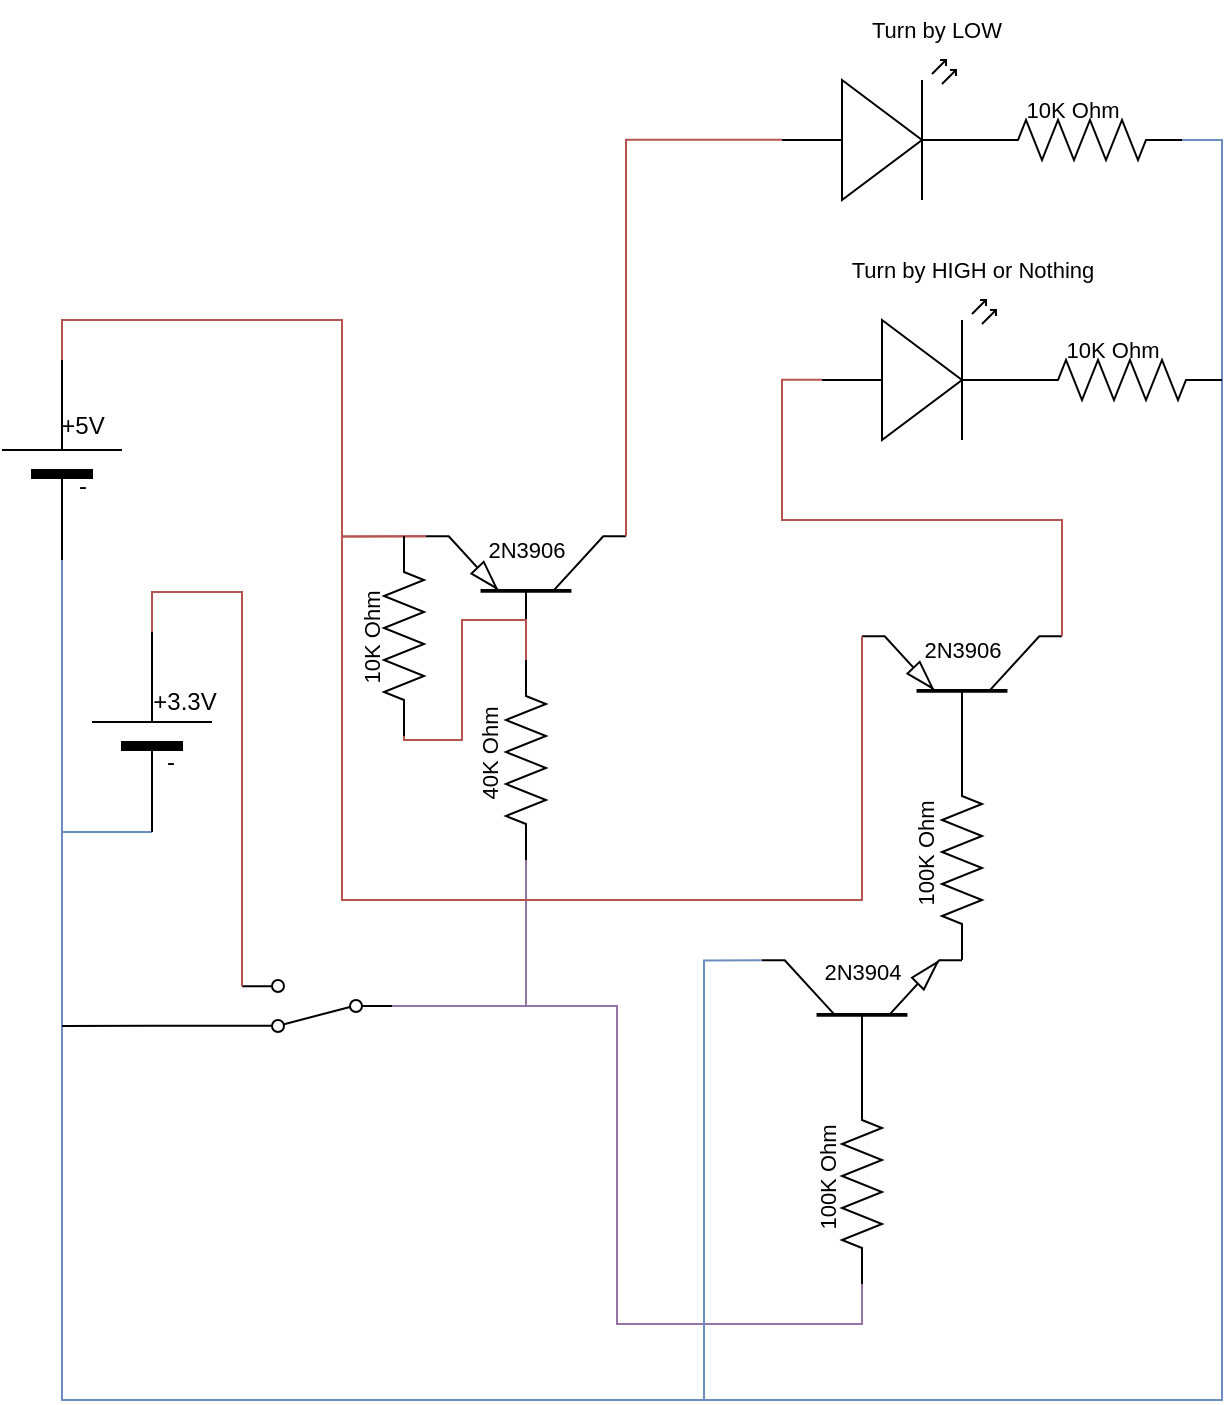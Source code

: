 <mxfile version="21.8.1" type="github">
  <diagram name="Página-1" id="NOYK7J07QxXe8avJ9VmI">
    <mxGraphModel dx="2026" dy="1111" grid="1" gridSize="10" guides="1" tooltips="1" connect="1" arrows="1" fold="1" page="1" pageScale="1" pageWidth="827" pageHeight="1169" math="0" shadow="0">
      <root>
        <mxCell id="0" />
        <mxCell id="1" parent="0" />
        <mxCell id="KZxnEmZPfIo_MnsrIYCo-1" value="" style="verticalLabelPosition=bottom;shadow=0;dashed=0;align=center;html=1;verticalAlign=top;shape=mxgraph.electrical.transistors.pnp_transistor_5;rotation=-90;" parent="1" vertex="1">
          <mxGeometry x="260" y="270" width="64" height="100" as="geometry" />
        </mxCell>
        <mxCell id="KZxnEmZPfIo_MnsrIYCo-3" value="" style="verticalLabelPosition=bottom;shadow=0;dashed=0;align=center;fillColor=strokeColor;html=1;verticalAlign=top;strokeWidth=1;shape=mxgraph.electrical.miscellaneous.monocell_battery;rotation=-90;" parent="1" vertex="1">
          <mxGeometry x="10" y="220" width="100" height="60" as="geometry" />
        </mxCell>
        <mxCell id="KZxnEmZPfIo_MnsrIYCo-4" value="+5V" style="text;html=1;align=center;verticalAlign=middle;resizable=0;points=[];autosize=1;strokeColor=none;fillColor=none;" parent="1" vertex="1">
          <mxGeometry x="45" y="218" width="50" height="30" as="geometry" />
        </mxCell>
        <mxCell id="KZxnEmZPfIo_MnsrIYCo-5" value="-" style="text;html=1;align=center;verticalAlign=middle;resizable=0;points=[];autosize=1;strokeColor=none;fillColor=none;" parent="1" vertex="1">
          <mxGeometry x="55" y="248" width="30" height="30" as="geometry" />
        </mxCell>
        <mxCell id="KZxnEmZPfIo_MnsrIYCo-7" style="edgeStyle=orthogonalEdgeStyle;shape=connector;rounded=0;orthogonalLoop=1;jettySize=auto;html=1;entryX=1;entryY=0;entryDx=0;entryDy=0;entryPerimeter=0;labelBackgroundColor=default;strokeColor=#b85450;align=center;verticalAlign=middle;fontFamily=Helvetica;fontSize=11;fontColor=default;endArrow=none;endFill=0;exitX=1;exitY=0.5;exitDx=0;exitDy=0;exitPerimeter=0;fillColor=#f8cecc;" parent="1" source="KZxnEmZPfIo_MnsrIYCo-3" target="KZxnEmZPfIo_MnsrIYCo-1" edge="1">
          <mxGeometry relative="1" as="geometry">
            <Array as="points">
              <mxPoint x="60" y="180" />
              <mxPoint x="200" y="180" />
              <mxPoint x="200" y="288" />
            </Array>
          </mxGeometry>
        </mxCell>
        <mxCell id="KZxnEmZPfIo_MnsrIYCo-8" value="" style="verticalLabelPosition=bottom;shadow=0;dashed=0;align=center;html=1;verticalAlign=top;shape=mxgraph.electrical.opto_electronics.led_2;pointerEvents=1;fontFamily=Helvetica;fontSize=11;fontColor=default;" parent="1" vertex="1">
          <mxGeometry x="420" y="50" width="100" height="70" as="geometry" />
        </mxCell>
        <mxCell id="KZxnEmZPfIo_MnsrIYCo-9" style="edgeStyle=orthogonalEdgeStyle;shape=connector;rounded=0;orthogonalLoop=1;jettySize=auto;html=1;exitX=1;exitY=1;exitDx=0;exitDy=0;exitPerimeter=0;entryX=0;entryY=0.57;entryDx=0;entryDy=0;entryPerimeter=0;labelBackgroundColor=default;strokeColor=#b85450;align=center;verticalAlign=middle;fontFamily=Helvetica;fontSize=11;fontColor=default;endArrow=none;endFill=0;fillColor=#f8cecc;" parent="1" source="KZxnEmZPfIo_MnsrIYCo-1" target="KZxnEmZPfIo_MnsrIYCo-8" edge="1">
          <mxGeometry relative="1" as="geometry" />
        </mxCell>
        <mxCell id="KZxnEmZPfIo_MnsrIYCo-10" value="" style="pointerEvents=1;verticalLabelPosition=bottom;shadow=0;dashed=0;align=center;html=1;verticalAlign=top;shape=mxgraph.electrical.resistors.resistor_2;fontFamily=Helvetica;fontSize=11;fontColor=default;" parent="1" vertex="1">
          <mxGeometry x="520" y="80" width="100" height="20" as="geometry" />
        </mxCell>
        <mxCell id="KZxnEmZPfIo_MnsrIYCo-11" value="10K Ohm" style="text;html=1;align=center;verticalAlign=middle;resizable=0;points=[];autosize=1;strokeColor=none;fillColor=none;fontSize=11;fontFamily=Helvetica;fontColor=default;" parent="1" vertex="1">
          <mxGeometry x="530" y="60" width="70" height="30" as="geometry" />
        </mxCell>
        <mxCell id="KZxnEmZPfIo_MnsrIYCo-13" value="2N3906" style="text;html=1;align=center;verticalAlign=middle;resizable=0;points=[];autosize=1;strokeColor=none;fillColor=none;fontSize=11;fontFamily=Helvetica;fontColor=default;" parent="1" vertex="1">
          <mxGeometry x="262" y="280" width="60" height="30" as="geometry" />
        </mxCell>
        <mxCell id="KZxnEmZPfIo_MnsrIYCo-14" style="edgeStyle=orthogonalEdgeStyle;shape=connector;rounded=0;orthogonalLoop=1;jettySize=auto;html=1;exitX=1;exitY=0.5;exitDx=0;exitDy=0;exitPerimeter=0;entryX=0;entryY=0.5;entryDx=0;entryDy=0;entryPerimeter=0;labelBackgroundColor=default;align=center;verticalAlign=middle;fontFamily=Helvetica;fontSize=11;fontColor=default;endArrow=none;endFill=0;fillColor=#dae8fc;strokeColor=#6c8ebf;" parent="1" source="KZxnEmZPfIo_MnsrIYCo-10" target="KZxnEmZPfIo_MnsrIYCo-3" edge="1">
          <mxGeometry relative="1" as="geometry">
            <Array as="points">
              <mxPoint x="640" y="90" />
              <mxPoint x="640" y="720" />
              <mxPoint x="60" y="720" />
            </Array>
          </mxGeometry>
        </mxCell>
        <mxCell id="cYigWB0ItyiB_NDvOvtC-30" style="edgeStyle=orthogonalEdgeStyle;shape=connector;rounded=0;orthogonalLoop=1;jettySize=auto;html=1;exitX=0;exitY=0.5;exitDx=0;exitDy=0;exitPerimeter=0;labelBackgroundColor=default;strokeColor=#9673a6;align=center;verticalAlign=middle;fontFamily=Helvetica;fontSize=11;fontColor=default;endArrow=none;endFill=0;fillColor=#e1d5e7;" parent="1" edge="1">
          <mxGeometry relative="1" as="geometry">
            <mxPoint x="292" y="523" as="targetPoint" />
            <mxPoint x="292" y="443" as="sourcePoint" />
          </mxGeometry>
        </mxCell>
        <mxCell id="KZxnEmZPfIo_MnsrIYCo-15" value="" style="pointerEvents=1;verticalLabelPosition=bottom;shadow=0;dashed=0;align=center;html=1;verticalAlign=top;shape=mxgraph.electrical.resistors.resistor_2;fontFamily=Helvetica;fontSize=11;fontColor=default;rotation=-90;" parent="1" vertex="1">
          <mxGeometry x="242" y="390" width="100" height="20" as="geometry" />
        </mxCell>
        <mxCell id="cYigWB0ItyiB_NDvOvtC-1" value="" style="verticalLabelPosition=bottom;shadow=0;dashed=0;align=center;html=1;verticalAlign=top;shape=mxgraph.electrical.transistors.pnp_transistor_5;rotation=-90;" parent="1" vertex="1">
          <mxGeometry x="478" y="320" width="64" height="100" as="geometry" />
        </mxCell>
        <mxCell id="cYigWB0ItyiB_NDvOvtC-2" value="2N3906" style="text;html=1;align=center;verticalAlign=middle;resizable=0;points=[];autosize=1;strokeColor=none;fillColor=none;fontSize=11;fontFamily=Helvetica;fontColor=default;" parent="1" vertex="1">
          <mxGeometry x="480" y="330" width="60" height="30" as="geometry" />
        </mxCell>
        <mxCell id="cYigWB0ItyiB_NDvOvtC-3" value="" style="pointerEvents=1;verticalLabelPosition=bottom;shadow=0;dashed=0;align=center;html=1;verticalAlign=top;shape=mxgraph.electrical.resistors.resistor_2;fontFamily=Helvetica;fontSize=11;fontColor=default;rotation=-90;" parent="1" vertex="1">
          <mxGeometry x="460" y="440" width="100" height="20" as="geometry" />
        </mxCell>
        <mxCell id="cYigWB0ItyiB_NDvOvtC-4" style="edgeStyle=orthogonalEdgeStyle;rounded=0;orthogonalLoop=1;jettySize=auto;html=1;exitX=1;exitY=0;exitDx=0;exitDy=0;exitPerimeter=0;entryX=1;entryY=0;entryDx=0;entryDy=0;entryPerimeter=0;endArrow=none;endFill=0;fillColor=#f8cecc;strokeColor=#b85450;" parent="1" source="KZxnEmZPfIo_MnsrIYCo-1" target="cYigWB0ItyiB_NDvOvtC-1" edge="1">
          <mxGeometry relative="1" as="geometry">
            <Array as="points">
              <mxPoint x="200" y="288" />
              <mxPoint x="200" y="470" />
              <mxPoint x="460" y="470" />
            </Array>
          </mxGeometry>
        </mxCell>
        <mxCell id="cYigWB0ItyiB_NDvOvtC-5" value="" style="verticalLabelPosition=bottom;shadow=0;dashed=0;align=center;html=1;verticalAlign=top;shape=mxgraph.electrical.opto_electronics.led_2;pointerEvents=1;fontFamily=Helvetica;fontSize=11;fontColor=default;" parent="1" vertex="1">
          <mxGeometry x="440" y="170" width="100" height="70" as="geometry" />
        </mxCell>
        <mxCell id="cYigWB0ItyiB_NDvOvtC-6" value="" style="pointerEvents=1;verticalLabelPosition=bottom;shadow=0;dashed=0;align=center;html=1;verticalAlign=top;shape=mxgraph.electrical.resistors.resistor_2;fontFamily=Helvetica;fontSize=11;fontColor=default;" parent="1" vertex="1">
          <mxGeometry x="540" y="200" width="100" height="20" as="geometry" />
        </mxCell>
        <mxCell id="cYigWB0ItyiB_NDvOvtC-7" value="10K Ohm" style="text;html=1;align=center;verticalAlign=middle;resizable=0;points=[];autosize=1;strokeColor=none;fillColor=none;fontSize=11;fontFamily=Helvetica;fontColor=default;" parent="1" vertex="1">
          <mxGeometry x="550" y="180" width="70" height="30" as="geometry" />
        </mxCell>
        <mxCell id="cYigWB0ItyiB_NDvOvtC-8" style="edgeStyle=orthogonalEdgeStyle;shape=connector;rounded=0;orthogonalLoop=1;jettySize=auto;html=1;exitX=1;exitY=1;exitDx=0;exitDy=0;exitPerimeter=0;entryX=0;entryY=0.57;entryDx=0;entryDy=0;entryPerimeter=0;labelBackgroundColor=default;strokeColor=#b85450;align=center;verticalAlign=middle;fontFamily=Helvetica;fontSize=11;fontColor=default;endArrow=none;endFill=0;fillColor=#f8cecc;" parent="1" source="cYigWB0ItyiB_NDvOvtC-1" target="cYigWB0ItyiB_NDvOvtC-5" edge="1">
          <mxGeometry relative="1" as="geometry">
            <Array as="points">
              <mxPoint x="560" y="280" />
              <mxPoint x="420" y="280" />
              <mxPoint x="420" y="210" />
            </Array>
          </mxGeometry>
        </mxCell>
        <mxCell id="cYigWB0ItyiB_NDvOvtC-10" value="2N3904" style="text;html=1;align=center;verticalAlign=middle;resizable=0;points=[];autosize=1;strokeColor=none;fillColor=none;fontSize=11;fontFamily=Helvetica;fontColor=default;" parent="1" vertex="1">
          <mxGeometry x="430" y="491" width="60" height="30" as="geometry" />
        </mxCell>
        <mxCell id="cYigWB0ItyiB_NDvOvtC-28" style="edgeStyle=orthogonalEdgeStyle;shape=connector;rounded=0;orthogonalLoop=1;jettySize=auto;html=1;exitX=0;exitY=0.5;exitDx=0;exitDy=0;exitPerimeter=0;entryX=0;entryY=0.5;entryDx=0;entryDy=0;labelBackgroundColor=default;strokeColor=#9673a6;align=center;verticalAlign=middle;fontFamily=Helvetica;fontSize=11;fontColor=default;endArrow=none;endFill=0;fillColor=#e1d5e7;" parent="1" source="cYigWB0ItyiB_NDvOvtC-11" target="cYigWB0ItyiB_NDvOvtC-16" edge="1">
          <mxGeometry relative="1" as="geometry" />
        </mxCell>
        <mxCell id="cYigWB0ItyiB_NDvOvtC-11" value="" style="pointerEvents=1;verticalLabelPosition=bottom;shadow=0;dashed=0;align=center;html=1;verticalAlign=top;shape=mxgraph.electrical.resistors.resistor_2;fontFamily=Helvetica;fontSize=11;fontColor=default;rotation=-90;" parent="1" vertex="1">
          <mxGeometry x="410" y="602" width="100" height="20" as="geometry" />
        </mxCell>
        <mxCell id="cYigWB0ItyiB_NDvOvtC-36" style="edgeStyle=orthogonalEdgeStyle;shape=connector;rounded=0;orthogonalLoop=1;jettySize=auto;html=1;exitX=1;exitY=0;exitDx=0;exitDy=0;exitPerimeter=0;labelBackgroundColor=default;strokeColor=#6c8ebf;align=center;verticalAlign=middle;fontFamily=Helvetica;fontSize=11;fontColor=default;endArrow=none;endFill=0;fillColor=#dae8fc;" parent="1" source="cYigWB0ItyiB_NDvOvtC-12" edge="1">
          <mxGeometry relative="1" as="geometry">
            <mxPoint x="380" y="720" as="targetPoint" />
            <Array as="points">
              <mxPoint x="381" y="500" />
            </Array>
          </mxGeometry>
        </mxCell>
        <mxCell id="cYigWB0ItyiB_NDvOvtC-12" value="" style="verticalLabelPosition=bottom;shadow=0;dashed=0;align=center;html=1;verticalAlign=top;shape=mxgraph.electrical.transistors.npn_transistor_5;fontFamily=Helvetica;fontSize=11;fontColor=default;rotation=-90;" parent="1" vertex="1">
          <mxGeometry x="428" y="482" width="64" height="100" as="geometry" />
        </mxCell>
        <mxCell id="cYigWB0ItyiB_NDvOvtC-13" value="100K Ohm" style="text;html=1;align=center;verticalAlign=middle;resizable=0;points=[];autosize=1;strokeColor=none;fillColor=none;fontSize=11;fontFamily=Helvetica;fontColor=default;rotation=-90;" parent="1" vertex="1">
          <mxGeometry x="452" y="432" width="80" height="30" as="geometry" />
        </mxCell>
        <mxCell id="cYigWB0ItyiB_NDvOvtC-14" value="100K Ohm" style="text;html=1;align=center;verticalAlign=middle;resizable=0;points=[];autosize=1;strokeColor=none;fillColor=none;fontSize=11;fontFamily=Helvetica;fontColor=default;rotation=-90;" parent="1" vertex="1">
          <mxGeometry x="403" y="594" width="80" height="30" as="geometry" />
        </mxCell>
        <mxCell id="cYigWB0ItyiB_NDvOvtC-22" style="edgeStyle=orthogonalEdgeStyle;shape=connector;rounded=0;orthogonalLoop=1;jettySize=auto;html=1;exitX=1;exitY=0.12;exitDx=0;exitDy=0;labelBackgroundColor=default;strokeColor=default;align=center;verticalAlign=middle;fontFamily=Helvetica;fontSize=11;fontColor=default;endArrow=none;endFill=0;" parent="1" source="cYigWB0ItyiB_NDvOvtC-16" edge="1">
          <mxGeometry relative="1" as="geometry">
            <mxPoint x="60" y="533" as="targetPoint" />
          </mxGeometry>
        </mxCell>
        <mxCell id="cYigWB0ItyiB_NDvOvtC-16" value="" style="html=1;shape=mxgraph.electrical.electro-mechanical.twoWaySwitch;aspect=fixed;elSwitchState=2;fontFamily=Helvetica;fontSize=11;fontColor=default;rotation=-180;" parent="1" vertex="1">
          <mxGeometry x="150" y="510" width="75" height="26" as="geometry" />
        </mxCell>
        <mxCell id="cYigWB0ItyiB_NDvOvtC-20" style="edgeStyle=orthogonalEdgeStyle;shape=connector;rounded=0;orthogonalLoop=1;jettySize=auto;html=1;exitX=0;exitY=0.5;exitDx=0;exitDy=0;exitPerimeter=0;labelBackgroundColor=default;strokeColor=#6c8ebf;align=center;verticalAlign=middle;fontFamily=Helvetica;fontSize=11;fontColor=default;endArrow=none;endFill=0;fillColor=#dae8fc;" parent="1" source="cYigWB0ItyiB_NDvOvtC-17" edge="1">
          <mxGeometry relative="1" as="geometry">
            <mxPoint x="60" y="436" as="targetPoint" />
            <Array as="points">
              <mxPoint x="90" y="436" />
              <mxPoint x="90" y="436" />
            </Array>
          </mxGeometry>
        </mxCell>
        <mxCell id="cYigWB0ItyiB_NDvOvtC-21" style="edgeStyle=orthogonalEdgeStyle;shape=connector;rounded=0;orthogonalLoop=1;jettySize=auto;html=1;exitX=1;exitY=0.5;exitDx=0;exitDy=0;exitPerimeter=0;entryX=1;entryY=0.88;entryDx=0;entryDy=0;labelBackgroundColor=default;strokeColor=#b85450;align=center;verticalAlign=middle;fontFamily=Helvetica;fontSize=11;fontColor=default;endArrow=none;endFill=0;fillColor=#f8cecc;" parent="1" source="cYigWB0ItyiB_NDvOvtC-17" target="cYigWB0ItyiB_NDvOvtC-16" edge="1">
          <mxGeometry relative="1" as="geometry">
            <Array as="points">
              <mxPoint x="105" y="316" />
              <mxPoint x="150" y="316" />
            </Array>
          </mxGeometry>
        </mxCell>
        <mxCell id="cYigWB0ItyiB_NDvOvtC-17" value="" style="verticalLabelPosition=bottom;shadow=0;dashed=0;align=center;fillColor=strokeColor;html=1;verticalAlign=top;strokeWidth=1;shape=mxgraph.electrical.miscellaneous.monocell_battery;rotation=-90;" parent="1" vertex="1">
          <mxGeometry x="55" y="356" width="100" height="60" as="geometry" />
        </mxCell>
        <mxCell id="cYigWB0ItyiB_NDvOvtC-18" value="+3.3V" style="text;html=1;align=center;verticalAlign=middle;resizable=0;points=[];autosize=1;strokeColor=none;fillColor=none;" parent="1" vertex="1">
          <mxGeometry x="91" y="356" width="60" height="30" as="geometry" />
        </mxCell>
        <mxCell id="cYigWB0ItyiB_NDvOvtC-19" value="-" style="text;html=1;align=center;verticalAlign=middle;resizable=0;points=[];autosize=1;strokeColor=none;fillColor=none;" parent="1" vertex="1">
          <mxGeometry x="99" y="386" width="30" height="30" as="geometry" />
        </mxCell>
        <mxCell id="cYigWB0ItyiB_NDvOvtC-23" value="40K Ohm" style="text;html=1;align=center;verticalAlign=middle;resizable=0;points=[];autosize=1;strokeColor=none;fillColor=none;fontSize=11;fontFamily=Helvetica;fontColor=default;rotation=-90;" parent="1" vertex="1">
          <mxGeometry x="239" y="382" width="70" height="30" as="geometry" />
        </mxCell>
        <mxCell id="cYigWB0ItyiB_NDvOvtC-32" value="" style="pointerEvents=1;verticalLabelPosition=bottom;shadow=0;dashed=0;align=center;html=1;verticalAlign=top;shape=mxgraph.electrical.resistors.resistor_2;fontFamily=Helvetica;fontSize=11;fontColor=default;rotation=-90;" parent="1" vertex="1">
          <mxGeometry x="181" y="328" width="100" height="20" as="geometry" />
        </mxCell>
        <mxCell id="cYigWB0ItyiB_NDvOvtC-33" value="10K Ohm" style="text;html=1;align=center;verticalAlign=middle;resizable=0;points=[];autosize=1;strokeColor=none;fillColor=none;fontSize=11;fontFamily=Helvetica;fontColor=default;rotation=-90;" parent="1" vertex="1">
          <mxGeometry x="180" y="324" width="70" height="30" as="geometry" />
        </mxCell>
        <mxCell id="cYigWB0ItyiB_NDvOvtC-34" style="edgeStyle=orthogonalEdgeStyle;shape=connector;rounded=0;orthogonalLoop=1;jettySize=auto;html=1;exitX=0;exitY=0.5;exitDx=0;exitDy=0;exitPerimeter=0;entryX=1;entryY=0.5;entryDx=0;entryDy=0;entryPerimeter=0;labelBackgroundColor=default;strokeColor=#b85450;align=center;verticalAlign=middle;fontFamily=Helvetica;fontSize=11;fontColor=default;endArrow=none;endFill=0;fillColor=#f8cecc;" parent="1" source="cYigWB0ItyiB_NDvOvtC-32" target="KZxnEmZPfIo_MnsrIYCo-15" edge="1">
          <mxGeometry relative="1" as="geometry">
            <Array as="points">
              <mxPoint x="231" y="390" />
              <mxPoint x="260" y="390" />
              <mxPoint x="260" y="330" />
              <mxPoint x="292" y="330" />
            </Array>
          </mxGeometry>
        </mxCell>
        <mxCell id="cYigWB0ItyiB_NDvOvtC-37" value="Turn by LOW" style="text;html=1;align=center;verticalAlign=middle;resizable=0;points=[];autosize=1;strokeColor=none;fillColor=none;fontSize=11;fontFamily=Helvetica;fontColor=default;" parent="1" vertex="1">
          <mxGeometry x="452" y="20" width="90" height="30" as="geometry" />
        </mxCell>
        <mxCell id="cYigWB0ItyiB_NDvOvtC-38" value="Turn by HIGH or Nothing" style="text;html=1;align=center;verticalAlign=middle;resizable=0;points=[];autosize=1;strokeColor=none;fillColor=none;fontSize=11;fontFamily=Helvetica;fontColor=default;" parent="1" vertex="1">
          <mxGeometry x="445" y="140" width="140" height="30" as="geometry" />
        </mxCell>
      </root>
    </mxGraphModel>
  </diagram>
</mxfile>
